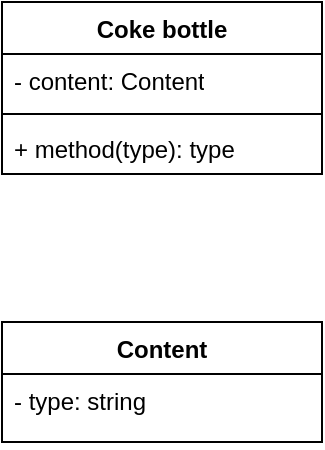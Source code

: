 <mxfile version="22.0.0" type="github">
  <diagram name="Strona-1" id="3vI-Z93XGPY2M-o-T-1S">
    <mxGraphModel dx="1386" dy="785" grid="1" gridSize="10" guides="1" tooltips="1" connect="1" arrows="1" fold="1" page="1" pageScale="1" pageWidth="827" pageHeight="1169" math="0" shadow="0">
      <root>
        <mxCell id="0" />
        <mxCell id="1" parent="0" />
        <mxCell id="5Ggx0vt6isy3eeLft-i8-6" value="Coke bottle" style="swimlane;fontStyle=1;align=center;verticalAlign=top;childLayout=stackLayout;horizontal=1;startSize=26;horizontalStack=0;resizeParent=1;resizeParentMax=0;resizeLast=0;collapsible=1;marginBottom=0;whiteSpace=wrap;html=1;" vertex="1" parent="1">
          <mxGeometry x="334" y="40" width="160" height="86" as="geometry" />
        </mxCell>
        <mxCell id="5Ggx0vt6isy3eeLft-i8-7" value="- content: Content" style="text;strokeColor=none;fillColor=none;align=left;verticalAlign=top;spacingLeft=4;spacingRight=4;overflow=hidden;rotatable=0;points=[[0,0.5],[1,0.5]];portConstraint=eastwest;whiteSpace=wrap;html=1;" vertex="1" parent="5Ggx0vt6isy3eeLft-i8-6">
          <mxGeometry y="26" width="160" height="26" as="geometry" />
        </mxCell>
        <mxCell id="5Ggx0vt6isy3eeLft-i8-8" value="" style="line;strokeWidth=1;fillColor=none;align=left;verticalAlign=middle;spacingTop=-1;spacingLeft=3;spacingRight=3;rotatable=0;labelPosition=right;points=[];portConstraint=eastwest;strokeColor=inherit;" vertex="1" parent="5Ggx0vt6isy3eeLft-i8-6">
          <mxGeometry y="52" width="160" height="8" as="geometry" />
        </mxCell>
        <mxCell id="5Ggx0vt6isy3eeLft-i8-9" value="+ method(type): type" style="text;strokeColor=none;fillColor=none;align=left;verticalAlign=top;spacingLeft=4;spacingRight=4;overflow=hidden;rotatable=0;points=[[0,0.5],[1,0.5]];portConstraint=eastwest;whiteSpace=wrap;html=1;" vertex="1" parent="5Ggx0vt6isy3eeLft-i8-6">
          <mxGeometry y="60" width="160" height="26" as="geometry" />
        </mxCell>
        <mxCell id="5Ggx0vt6isy3eeLft-i8-10" value="Content" style="swimlane;fontStyle=1;align=center;verticalAlign=top;childLayout=stackLayout;horizontal=1;startSize=26;horizontalStack=0;resizeParent=1;resizeParentMax=0;resizeLast=0;collapsible=1;marginBottom=0;whiteSpace=wrap;html=1;" vertex="1" parent="1">
          <mxGeometry x="334" y="200" width="160" height="60" as="geometry">
            <mxRectangle x="334" y="200" width="90" height="30" as="alternateBounds" />
          </mxGeometry>
        </mxCell>
        <mxCell id="5Ggx0vt6isy3eeLft-i8-11" value="- type: string" style="text;strokeColor=none;fillColor=none;align=left;verticalAlign=top;spacingLeft=4;spacingRight=4;overflow=hidden;rotatable=0;points=[[0,0.5],[1,0.5]];portConstraint=eastwest;whiteSpace=wrap;html=1;" vertex="1" parent="5Ggx0vt6isy3eeLft-i8-10">
          <mxGeometry y="26" width="160" height="34" as="geometry" />
        </mxCell>
      </root>
    </mxGraphModel>
  </diagram>
</mxfile>
